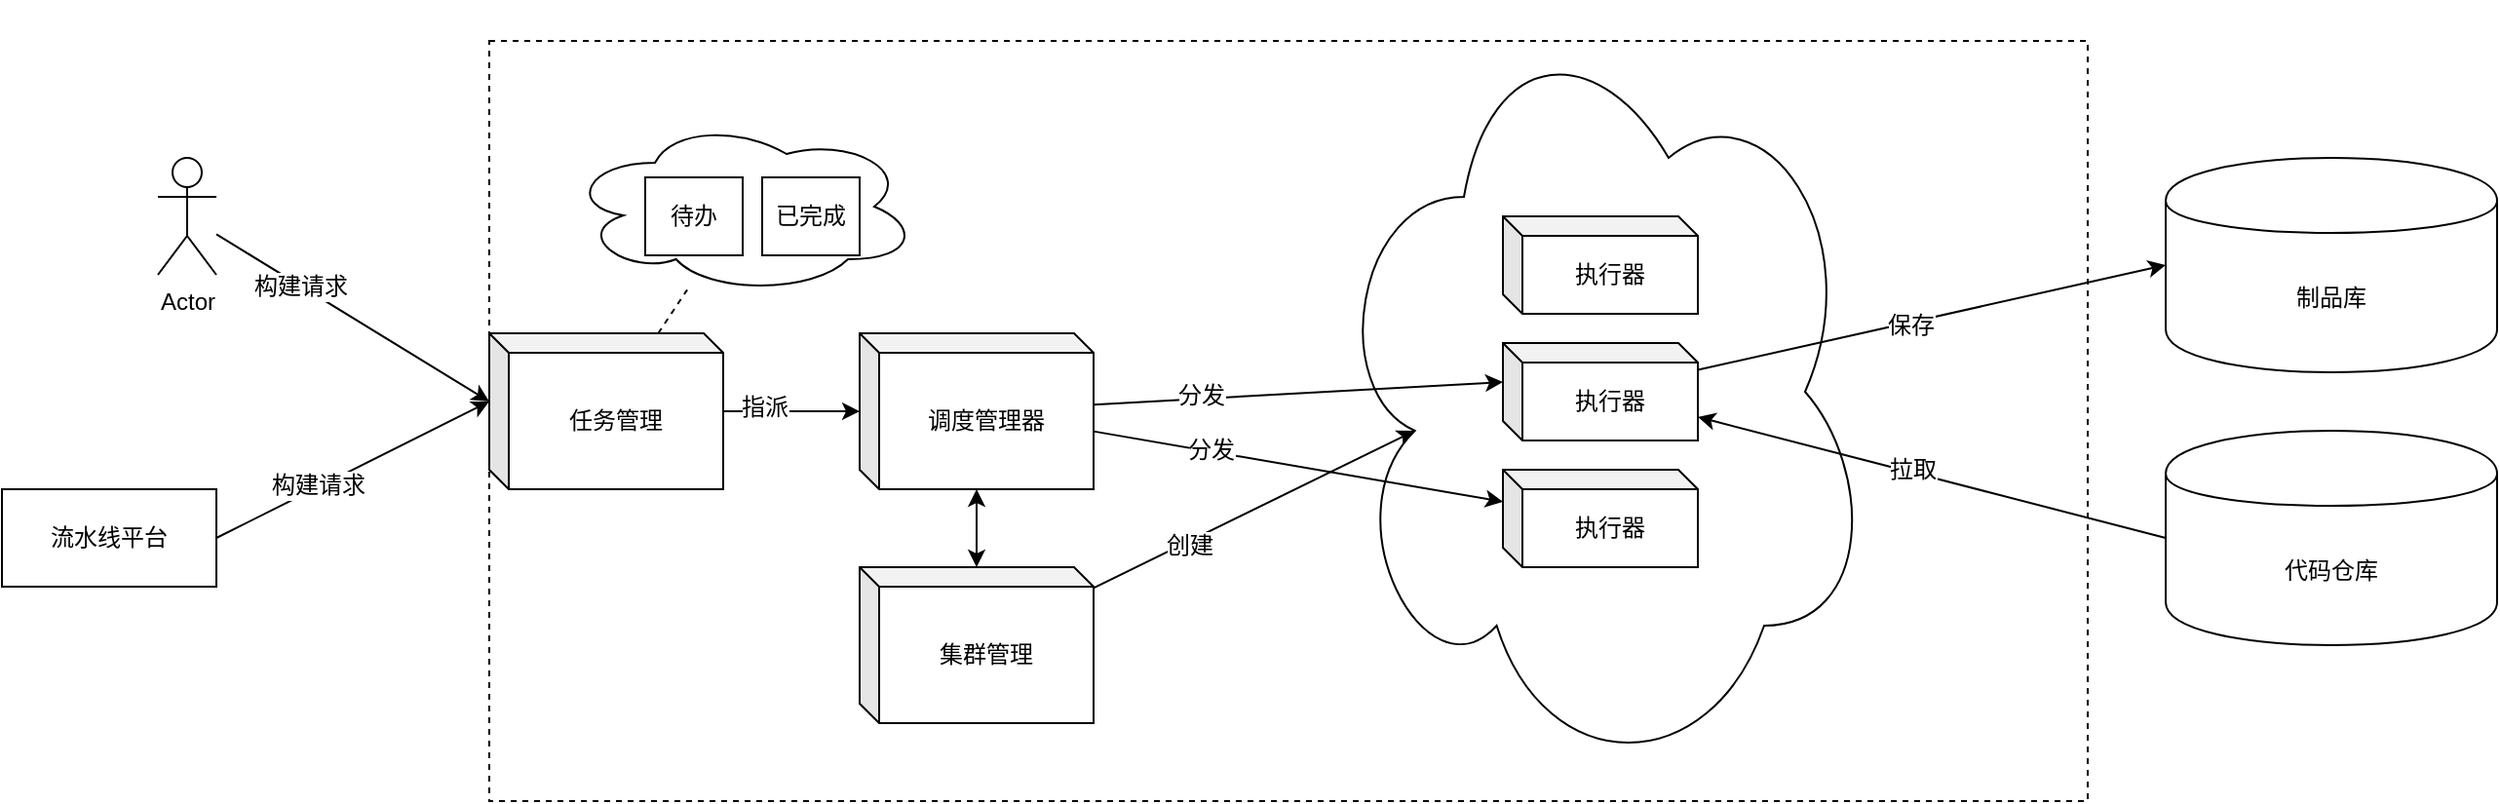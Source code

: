 <mxfile version="12.6.5" type="device"><diagram id="d5CM8Udh8qbuyq7J5CUc" name="Page-1"><mxGraphModel dx="1024" dy="592" grid="1" gridSize="10" guides="1" tooltips="1" connect="1" arrows="1" fold="1" page="1" pageScale="1" pageWidth="2339" pageHeight="3300" math="0" shadow="0"><root><mxCell id="0"/><mxCell id="1" parent="0"/><mxCell id="ethEbmWh1vRJEOno7PW--6" value="" style="rounded=0;whiteSpace=wrap;html=1;dashed=1;" vertex="1" parent="1"><mxGeometry x="320" y="110" width="820" height="390" as="geometry"/></mxCell><mxCell id="ethEbmWh1vRJEOno7PW--3" style="rounded=0;orthogonalLoop=1;jettySize=auto;html=1;entryX=0;entryY=0;entryDx=0;entryDy=35;entryPerimeter=0;" edge="1" parent="1" source="ethEbmWh1vRJEOno7PW--1" target="ethEbmWh1vRJEOno7PW--2"><mxGeometry relative="1" as="geometry"/></mxCell><mxCell id="ethEbmWh1vRJEOno7PW--27" value="构建请求" style="text;html=1;align=center;verticalAlign=middle;resizable=0;points=[];labelBackgroundColor=#ffffff;" vertex="1" connectable="0" parent="ethEbmWh1vRJEOno7PW--3"><mxGeometry x="-0.382" relative="1" as="geometry"><mxPoint as="offset"/></mxGeometry></mxCell><mxCell id="ethEbmWh1vRJEOno7PW--1" value="Actor" style="shape=umlActor;verticalLabelPosition=bottom;labelBackgroundColor=#ffffff;verticalAlign=top;html=1;outlineConnect=0;" vertex="1" parent="1"><mxGeometry x="150" y="170" width="30" height="60" as="geometry"/></mxCell><mxCell id="ethEbmWh1vRJEOno7PW--10" style="edgeStyle=none;rounded=0;orthogonalLoop=1;jettySize=auto;html=1;dashed=1;endArrow=none;endFill=0;" edge="1" parent="1" source="ethEbmWh1vRJEOno7PW--2" target="ethEbmWh1vRJEOno7PW--7"><mxGeometry relative="1" as="geometry"/></mxCell><mxCell id="ethEbmWh1vRJEOno7PW--12" style="edgeStyle=none;rounded=0;orthogonalLoop=1;jettySize=auto;html=1;endArrow=classic;endFill=1;" edge="1" parent="1" source="ethEbmWh1vRJEOno7PW--2" target="ethEbmWh1vRJEOno7PW--11"><mxGeometry relative="1" as="geometry"/></mxCell><mxCell id="ethEbmWh1vRJEOno7PW--29" value="指派" style="text;html=1;align=center;verticalAlign=middle;resizable=0;points=[];labelBackgroundColor=#ffffff;" vertex="1" connectable="0" parent="ethEbmWh1vRJEOno7PW--12"><mxGeometry x="-0.394" y="2" relative="1" as="geometry"><mxPoint as="offset"/></mxGeometry></mxCell><mxCell id="ethEbmWh1vRJEOno7PW--2" value="任务管理" style="shape=cube;whiteSpace=wrap;html=1;boundedLbl=1;backgroundOutline=1;darkOpacity=0.05;darkOpacity2=0.1;size=10;" vertex="1" parent="1"><mxGeometry x="320" y="260" width="120" height="80" as="geometry"/></mxCell><mxCell id="ethEbmWh1vRJEOno7PW--5" style="edgeStyle=none;rounded=0;orthogonalLoop=1;jettySize=auto;html=1;entryX=0;entryY=0;entryDx=0;entryDy=35;entryPerimeter=0;exitX=1;exitY=0.5;exitDx=0;exitDy=0;" edge="1" parent="1" source="ethEbmWh1vRJEOno7PW--4" target="ethEbmWh1vRJEOno7PW--2"><mxGeometry relative="1" as="geometry"/></mxCell><mxCell id="ethEbmWh1vRJEOno7PW--28" value="构建请求" style="text;html=1;align=center;verticalAlign=middle;resizable=0;points=[];labelBackgroundColor=#ffffff;" vertex="1" connectable="0" parent="ethEbmWh1vRJEOno7PW--5"><mxGeometry x="-0.259" y="1" relative="1" as="geometry"><mxPoint as="offset"/></mxGeometry></mxCell><mxCell id="ethEbmWh1vRJEOno7PW--4" value="流水线平台" style="rounded=0;whiteSpace=wrap;html=1;" vertex="1" parent="1"><mxGeometry x="70" y="340" width="110" height="50" as="geometry"/></mxCell><mxCell id="ethEbmWh1vRJEOno7PW--7" value="" style="ellipse;shape=cloud;whiteSpace=wrap;html=1;" vertex="1" parent="1"><mxGeometry x="360" y="150" width="180" height="90" as="geometry"/></mxCell><mxCell id="ethEbmWh1vRJEOno7PW--8" value="待办" style="rounded=0;whiteSpace=wrap;html=1;" vertex="1" parent="1"><mxGeometry x="400" y="180" width="50" height="40" as="geometry"/></mxCell><mxCell id="ethEbmWh1vRJEOno7PW--9" value="已完成" style="rounded=0;whiteSpace=wrap;html=1;" vertex="1" parent="1"><mxGeometry x="460" y="180" width="50" height="40" as="geometry"/></mxCell><mxCell id="ethEbmWh1vRJEOno7PW--11" value="调度管理器" style="shape=cube;whiteSpace=wrap;html=1;boundedLbl=1;backgroundOutline=1;darkOpacity=0.05;darkOpacity2=0.1;size=10;" vertex="1" parent="1"><mxGeometry x="510" y="260" width="120" height="80" as="geometry"/></mxCell><mxCell id="ethEbmWh1vRJEOno7PW--19" style="edgeStyle=none;rounded=0;orthogonalLoop=1;jettySize=auto;html=1;entryX=0.16;entryY=0.55;entryDx=0;entryDy=0;entryPerimeter=0;endArrow=classic;endFill=1;" edge="1" parent="1" source="ethEbmWh1vRJEOno7PW--13" target="ethEbmWh1vRJEOno7PW--14"><mxGeometry relative="1" as="geometry"/></mxCell><mxCell id="ethEbmWh1vRJEOno7PW--30" value="创建" style="text;html=1;align=center;verticalAlign=middle;resizable=0;points=[];labelBackgroundColor=#ffffff;" vertex="1" connectable="0" parent="ethEbmWh1vRJEOno7PW--19"><mxGeometry x="-0.421" y="-2" relative="1" as="geometry"><mxPoint as="offset"/></mxGeometry></mxCell><mxCell id="ethEbmWh1vRJEOno7PW--20" style="edgeStyle=none;rounded=0;orthogonalLoop=1;jettySize=auto;html=1;endArrow=classic;endFill=1;startArrow=classic;startFill=1;" edge="1" parent="1" source="ethEbmWh1vRJEOno7PW--13" target="ethEbmWh1vRJEOno7PW--11"><mxGeometry relative="1" as="geometry"/></mxCell><mxCell id="ethEbmWh1vRJEOno7PW--13" value="集群管理" style="shape=cube;whiteSpace=wrap;html=1;boundedLbl=1;backgroundOutline=1;darkOpacity=0.05;darkOpacity2=0.1;size=10;" vertex="1" parent="1"><mxGeometry x="510" y="380" width="120" height="80" as="geometry"/></mxCell><mxCell id="ethEbmWh1vRJEOno7PW--14" value="" style="ellipse;shape=cloud;whiteSpace=wrap;html=1;" vertex="1" parent="1"><mxGeometry x="750" y="90" width="280" height="400" as="geometry"/></mxCell><mxCell id="ethEbmWh1vRJEOno7PW--16" value="执行器" style="shape=cube;whiteSpace=wrap;html=1;boundedLbl=1;backgroundOutline=1;darkOpacity=0.05;darkOpacity2=0.1;size=10;" vertex="1" parent="1"><mxGeometry x="840" y="200" width="100" height="50" as="geometry"/></mxCell><mxCell id="ethEbmWh1vRJEOno7PW--25" style="edgeStyle=none;rounded=0;orthogonalLoop=1;jettySize=auto;html=1;entryX=0;entryY=0.5;entryDx=0;entryDy=0;startArrow=none;startFill=0;endArrow=classic;endFill=1;" edge="1" parent="1" source="ethEbmWh1vRJEOno7PW--17" target="ethEbmWh1vRJEOno7PW--23"><mxGeometry relative="1" as="geometry"/></mxCell><mxCell id="ethEbmWh1vRJEOno7PW--33" value="保存" style="text;html=1;align=center;verticalAlign=middle;resizable=0;points=[];labelBackgroundColor=#ffffff;" vertex="1" connectable="0" parent="ethEbmWh1vRJEOno7PW--25"><mxGeometry x="-0.099" y="-1" relative="1" as="geometry"><mxPoint as="offset"/></mxGeometry></mxCell><mxCell id="ethEbmWh1vRJEOno7PW--26" style="edgeStyle=none;rounded=0;orthogonalLoop=1;jettySize=auto;html=1;entryX=0;entryY=0.5;entryDx=0;entryDy=0;startArrow=classic;startFill=1;endArrow=none;endFill=0;" edge="1" parent="1" source="ethEbmWh1vRJEOno7PW--17" target="ethEbmWh1vRJEOno7PW--24"><mxGeometry relative="1" as="geometry"/></mxCell><mxCell id="ethEbmWh1vRJEOno7PW--34" value="拉取" style="text;html=1;align=center;verticalAlign=middle;resizable=0;points=[];labelBackgroundColor=#ffffff;" vertex="1" connectable="0" parent="ethEbmWh1vRJEOno7PW--26"><mxGeometry x="-0.18" relative="1" as="geometry"><mxPoint x="11.25" y="1.53" as="offset"/></mxGeometry></mxCell><mxCell id="ethEbmWh1vRJEOno7PW--17" value="执行器" style="shape=cube;whiteSpace=wrap;html=1;boundedLbl=1;backgroundOutline=1;darkOpacity=0.05;darkOpacity2=0.1;size=10;" vertex="1" parent="1"><mxGeometry x="840" y="265" width="100" height="50" as="geometry"/></mxCell><mxCell id="ethEbmWh1vRJEOno7PW--18" value="执行器" style="shape=cube;whiteSpace=wrap;html=1;boundedLbl=1;backgroundOutline=1;darkOpacity=0.05;darkOpacity2=0.1;size=10;" vertex="1" parent="1"><mxGeometry x="840" y="330" width="100" height="50" as="geometry"/></mxCell><mxCell id="ethEbmWh1vRJEOno7PW--21" style="edgeStyle=none;rounded=0;orthogonalLoop=1;jettySize=auto;html=1;entryX=0;entryY=0;entryDx=0;entryDy=20;entryPerimeter=0;startArrow=none;startFill=0;endArrow=classic;endFill=1;" edge="1" parent="1" source="ethEbmWh1vRJEOno7PW--11" target="ethEbmWh1vRJEOno7PW--17"><mxGeometry relative="1" as="geometry"/></mxCell><mxCell id="ethEbmWh1vRJEOno7PW--31" value="分发" style="text;html=1;align=center;verticalAlign=middle;resizable=0;points=[];labelBackgroundColor=#ffffff;" vertex="1" connectable="0" parent="ethEbmWh1vRJEOno7PW--21"><mxGeometry x="-0.481" y="2" relative="1" as="geometry"><mxPoint as="offset"/></mxGeometry></mxCell><mxCell id="ethEbmWh1vRJEOno7PW--22" style="edgeStyle=none;rounded=0;orthogonalLoop=1;jettySize=auto;html=1;startArrow=none;startFill=0;endArrow=classic;endFill=1;" edge="1" parent="1" source="ethEbmWh1vRJEOno7PW--11" target="ethEbmWh1vRJEOno7PW--18"><mxGeometry relative="1" as="geometry"/></mxCell><mxCell id="ethEbmWh1vRJEOno7PW--32" value="分发" style="text;html=1;align=center;verticalAlign=middle;resizable=0;points=[];labelBackgroundColor=#ffffff;" vertex="1" connectable="0" parent="ethEbmWh1vRJEOno7PW--22"><mxGeometry x="-0.542" y="2" relative="1" as="geometry"><mxPoint x="11.37" y="3.36" as="offset"/></mxGeometry></mxCell><mxCell id="ethEbmWh1vRJEOno7PW--23" value="制品库" style="shape=cylinder;whiteSpace=wrap;html=1;boundedLbl=1;backgroundOutline=1;" vertex="1" parent="1"><mxGeometry x="1180" y="170" width="170" height="110" as="geometry"/></mxCell><mxCell id="ethEbmWh1vRJEOno7PW--24" value="代码仓库" style="shape=cylinder;whiteSpace=wrap;html=1;boundedLbl=1;backgroundOutline=1;" vertex="1" parent="1"><mxGeometry x="1180" y="310" width="170" height="110" as="geometry"/></mxCell></root></mxGraphModel></diagram></mxfile>